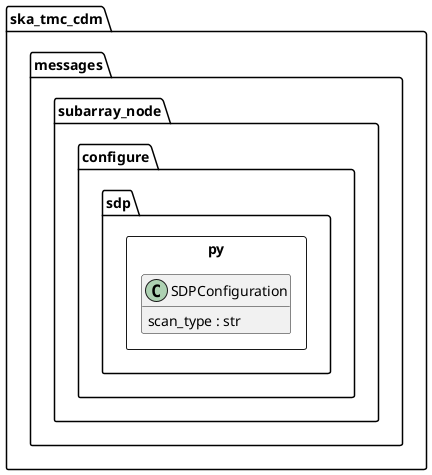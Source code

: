 @startuml
!pragma useNewPackage
hide empty members

package ska_tmc_cdm.messages.subarray_node.configure {
	package sdp.py <<Rectangle>> {

		class SDPConfiguration {
            scan_type : str
        }
	}
}

@enduml
